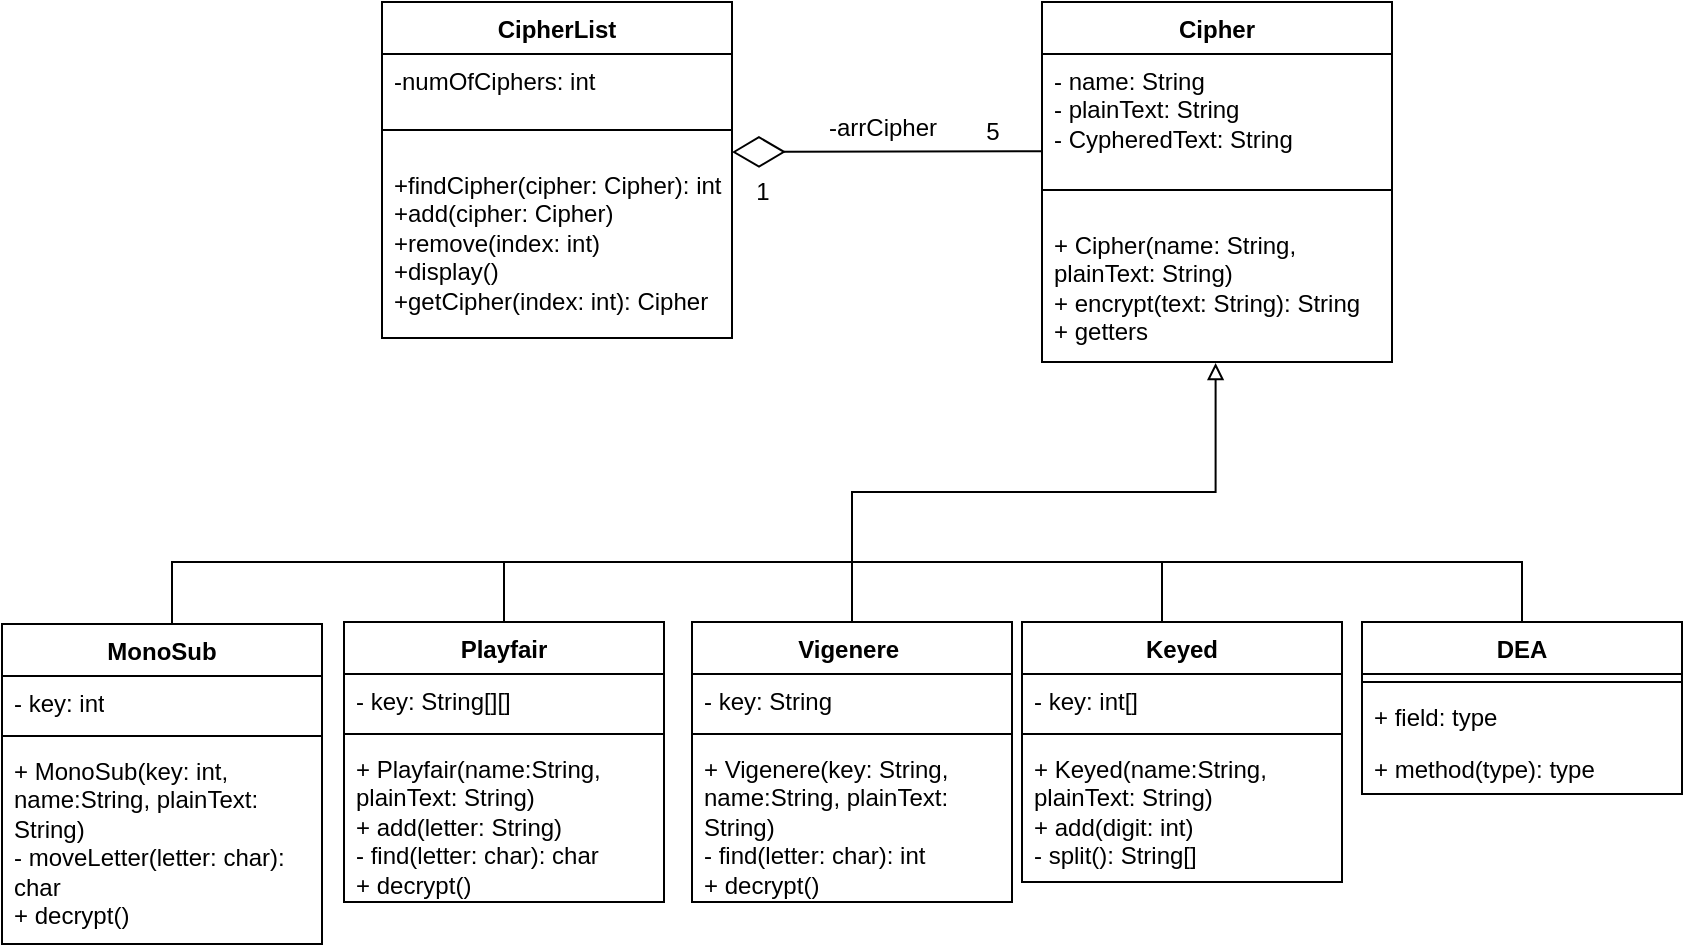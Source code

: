 <mxfile>
    <diagram id="tQ0tegyyUaphIH791T1e" name="Page-1">
        <mxGraphModel dx="163" dy="474" grid="1" gridSize="10" guides="1" tooltips="1" connect="1" arrows="1" fold="1" page="1" pageScale="1" pageWidth="1100" pageHeight="850" math="0" shadow="0">
            <root>
                <mxCell id="0"/>
                <mxCell id="1" parent="0"/>
                <mxCell id="EctsauKl_gHP3Q37_j7N-1" value="Cipher" style="swimlane;fontStyle=1;align=center;verticalAlign=top;childLayout=stackLayout;horizontal=1;startSize=26;horizontalStack=0;resizeParent=1;resizeParentMax=0;resizeLast=0;collapsible=1;marginBottom=0;whiteSpace=wrap;html=1;" parent="1" vertex="1">
                    <mxGeometry x="650" y="300" width="175" height="180" as="geometry"/>
                </mxCell>
                <mxCell id="EctsauKl_gHP3Q37_j7N-2" value="- name: String&lt;br&gt;- plainText: String&lt;br&gt;- CypheredText: String" style="text;strokeColor=none;fillColor=none;align=left;verticalAlign=top;spacingLeft=4;spacingRight=4;overflow=hidden;rotatable=0;points=[[0,0.5],[1,0.5]];portConstraint=eastwest;whiteSpace=wrap;html=1;" parent="EctsauKl_gHP3Q37_j7N-1" vertex="1">
                    <mxGeometry y="26" width="175" height="54" as="geometry"/>
                </mxCell>
                <mxCell id="EctsauKl_gHP3Q37_j7N-3" value="" style="line;strokeWidth=1;fillColor=none;align=left;verticalAlign=middle;spacingTop=-1;spacingLeft=3;spacingRight=3;rotatable=0;labelPosition=right;points=[];portConstraint=eastwest;strokeColor=inherit;" parent="EctsauKl_gHP3Q37_j7N-1" vertex="1">
                    <mxGeometry y="80" width="175" height="28" as="geometry"/>
                </mxCell>
                <mxCell id="EctsauKl_gHP3Q37_j7N-4" value="+ Cipher(name: String, plainText: String)&lt;br&gt;+ encrypt(text: String): String&lt;br&gt;+ getters" style="text;strokeColor=none;fillColor=none;align=left;verticalAlign=top;spacingLeft=4;spacingRight=4;overflow=hidden;rotatable=0;points=[[0,0.5],[1,0.5]];portConstraint=eastwest;whiteSpace=wrap;html=1;" parent="EctsauKl_gHP3Q37_j7N-1" vertex="1">
                    <mxGeometry y="108" width="175" height="72" as="geometry"/>
                </mxCell>
                <mxCell id="EctsauKl_gHP3Q37_j7N-11" style="edgeStyle=orthogonalEdgeStyle;rounded=0;orthogonalLoop=1;jettySize=auto;html=1;entryX=0.496;entryY=1.007;entryDx=0;entryDy=0;entryPerimeter=0;strokeWidth=1;endArrow=block;endFill=0;" parent="1" source="EctsauKl_gHP3Q37_j7N-5" target="EctsauKl_gHP3Q37_j7N-4" edge="1">
                    <mxGeometry relative="1" as="geometry"/>
                </mxCell>
                <mxCell id="EctsauKl_gHP3Q37_j7N-5" value="Vigenere&amp;nbsp;" style="swimlane;fontStyle=1;align=center;verticalAlign=top;childLayout=stackLayout;horizontal=1;startSize=26;horizontalStack=0;resizeParent=1;resizeParentMax=0;resizeLast=0;collapsible=1;marginBottom=0;whiteSpace=wrap;html=1;" parent="1" vertex="1">
                    <mxGeometry x="475" y="610" width="160" height="140" as="geometry"/>
                </mxCell>
                <mxCell id="EctsauKl_gHP3Q37_j7N-6" value="- key: String" style="text;strokeColor=none;fillColor=none;align=left;verticalAlign=top;spacingLeft=4;spacingRight=4;overflow=hidden;rotatable=0;points=[[0,0.5],[1,0.5]];portConstraint=eastwest;whiteSpace=wrap;html=1;" parent="EctsauKl_gHP3Q37_j7N-5" vertex="1">
                    <mxGeometry y="26" width="160" height="26" as="geometry"/>
                </mxCell>
                <mxCell id="EctsauKl_gHP3Q37_j7N-7" value="" style="line;strokeWidth=1;fillColor=none;align=left;verticalAlign=middle;spacingTop=-1;spacingLeft=3;spacingRight=3;rotatable=0;labelPosition=right;points=[];portConstraint=eastwest;strokeColor=inherit;" parent="EctsauKl_gHP3Q37_j7N-5" vertex="1">
                    <mxGeometry y="52" width="160" height="8" as="geometry"/>
                </mxCell>
                <mxCell id="EctsauKl_gHP3Q37_j7N-8" value="+ Vigenere(key: String, name:String, plainText: String)&lt;br&gt;- find(letter: char): int&lt;br&gt;+ decrypt()" style="text;strokeColor=none;fillColor=none;align=left;verticalAlign=top;spacingLeft=4;spacingRight=4;overflow=hidden;rotatable=0;points=[[0,0.5],[1,0.5]];portConstraint=eastwest;whiteSpace=wrap;html=1;" parent="EctsauKl_gHP3Q37_j7N-5" vertex="1">
                    <mxGeometry y="60" width="160" height="80" as="geometry"/>
                </mxCell>
                <mxCell id="EctsauKl_gHP3Q37_j7N-30" style="edgeStyle=orthogonalEdgeStyle;rounded=0;orthogonalLoop=1;jettySize=auto;html=1;endArrow=none;endFill=0;" parent="1" source="EctsauKl_gHP3Q37_j7N-12" edge="1">
                    <mxGeometry relative="1" as="geometry">
                        <mxPoint x="381" y="580" as="targetPoint"/>
                    </mxGeometry>
                </mxCell>
                <mxCell id="EctsauKl_gHP3Q37_j7N-12" value="Playfair" style="swimlane;fontStyle=1;align=center;verticalAlign=top;childLayout=stackLayout;horizontal=1;startSize=26;horizontalStack=0;resizeParent=1;resizeParentMax=0;resizeLast=0;collapsible=1;marginBottom=0;whiteSpace=wrap;html=1;" parent="1" vertex="1">
                    <mxGeometry x="301" y="610" width="160" height="140" as="geometry"/>
                </mxCell>
                <mxCell id="EctsauKl_gHP3Q37_j7N-13" value="- key: String[][]" style="text;strokeColor=none;fillColor=none;align=left;verticalAlign=top;spacingLeft=4;spacingRight=4;overflow=hidden;rotatable=0;points=[[0,0.5],[1,0.5]];portConstraint=eastwest;whiteSpace=wrap;html=1;" parent="EctsauKl_gHP3Q37_j7N-12" vertex="1">
                    <mxGeometry y="26" width="160" height="26" as="geometry"/>
                </mxCell>
                <mxCell id="EctsauKl_gHP3Q37_j7N-14" value="" style="line;strokeWidth=1;fillColor=none;align=left;verticalAlign=middle;spacingTop=-1;spacingLeft=3;spacingRight=3;rotatable=0;labelPosition=right;points=[];portConstraint=eastwest;strokeColor=inherit;" parent="EctsauKl_gHP3Q37_j7N-12" vertex="1">
                    <mxGeometry y="52" width="160" height="8" as="geometry"/>
                </mxCell>
                <mxCell id="EctsauKl_gHP3Q37_j7N-15" value="+ Playfair(name:String, plainText: String)&lt;br&gt;+ add(letter: String)&lt;br&gt;- find(letter: char): char&lt;br&gt;+ decrypt()" style="text;strokeColor=none;fillColor=none;align=left;verticalAlign=top;spacingLeft=4;spacingRight=4;overflow=hidden;rotatable=0;points=[[0,0.5],[1,0.5]];portConstraint=eastwest;whiteSpace=wrap;html=1;" parent="EctsauKl_gHP3Q37_j7N-12" vertex="1">
                    <mxGeometry y="60" width="160" height="80" as="geometry"/>
                </mxCell>
                <mxCell id="EctsauKl_gHP3Q37_j7N-29" style="edgeStyle=orthogonalEdgeStyle;rounded=0;orthogonalLoop=1;jettySize=auto;html=1;endArrow=none;endFill=0;" parent="1" edge="1">
                    <mxGeometry relative="1" as="geometry">
                        <mxPoint x="555" y="580" as="targetPoint"/>
                        <mxPoint x="215" y="631" as="sourcePoint"/>
                        <Array as="points">
                            <mxPoint x="215" y="580"/>
                        </Array>
                    </mxGeometry>
                </mxCell>
                <mxCell id="EctsauKl_gHP3Q37_j7N-16" value="MonoSub" style="swimlane;fontStyle=1;align=center;verticalAlign=top;childLayout=stackLayout;horizontal=1;startSize=26;horizontalStack=0;resizeParent=1;resizeParentMax=0;resizeLast=0;collapsible=1;marginBottom=0;whiteSpace=wrap;html=1;" parent="1" vertex="1">
                    <mxGeometry x="130" y="611" width="160" height="160" as="geometry"/>
                </mxCell>
                <mxCell id="EctsauKl_gHP3Q37_j7N-17" value="- key: int" style="text;strokeColor=none;fillColor=none;align=left;verticalAlign=top;spacingLeft=4;spacingRight=4;overflow=hidden;rotatable=0;points=[[0,0.5],[1,0.5]];portConstraint=eastwest;whiteSpace=wrap;html=1;" parent="EctsauKl_gHP3Q37_j7N-16" vertex="1">
                    <mxGeometry y="26" width="160" height="26" as="geometry"/>
                </mxCell>
                <mxCell id="EctsauKl_gHP3Q37_j7N-18" value="" style="line;strokeWidth=1;fillColor=none;align=left;verticalAlign=middle;spacingTop=-1;spacingLeft=3;spacingRight=3;rotatable=0;labelPosition=right;points=[];portConstraint=eastwest;strokeColor=inherit;" parent="EctsauKl_gHP3Q37_j7N-16" vertex="1">
                    <mxGeometry y="52" width="160" height="8" as="geometry"/>
                </mxCell>
                <mxCell id="EctsauKl_gHP3Q37_j7N-19" value="+ MonoSub(key: int, name:String, plainText: String)&lt;br&gt;- moveLetter(letter: char): char&lt;br&gt;+ decrypt()" style="text;strokeColor=none;fillColor=none;align=left;verticalAlign=top;spacingLeft=4;spacingRight=4;overflow=hidden;rotatable=0;points=[[0,0.5],[1,0.5]];portConstraint=eastwest;whiteSpace=wrap;html=1;" parent="EctsauKl_gHP3Q37_j7N-16" vertex="1">
                    <mxGeometry y="60" width="160" height="100" as="geometry"/>
                </mxCell>
                <mxCell id="EctsauKl_gHP3Q37_j7N-31" style="edgeStyle=orthogonalEdgeStyle;rounded=0;orthogonalLoop=1;jettySize=auto;html=1;endArrow=none;endFill=0;" parent="1" edge="1">
                    <mxGeometry relative="1" as="geometry">
                        <mxPoint x="550" y="580" as="targetPoint"/>
                        <mxPoint x="710" y="630" as="sourcePoint"/>
                        <Array as="points">
                            <mxPoint x="710" y="580"/>
                        </Array>
                    </mxGeometry>
                </mxCell>
                <mxCell id="EctsauKl_gHP3Q37_j7N-20" value="Keyed" style="swimlane;fontStyle=1;align=center;verticalAlign=top;childLayout=stackLayout;horizontal=1;startSize=26;horizontalStack=0;resizeParent=1;resizeParentMax=0;resizeLast=0;collapsible=1;marginBottom=0;whiteSpace=wrap;html=1;" parent="1" vertex="1">
                    <mxGeometry x="640" y="610" width="160" height="130" as="geometry"/>
                </mxCell>
                <mxCell id="EctsauKl_gHP3Q37_j7N-21" value="- key: int[]" style="text;strokeColor=none;fillColor=none;align=left;verticalAlign=top;spacingLeft=4;spacingRight=4;overflow=hidden;rotatable=0;points=[[0,0.5],[1,0.5]];portConstraint=eastwest;whiteSpace=wrap;html=1;" parent="EctsauKl_gHP3Q37_j7N-20" vertex="1">
                    <mxGeometry y="26" width="160" height="26" as="geometry"/>
                </mxCell>
                <mxCell id="EctsauKl_gHP3Q37_j7N-22" value="" style="line;strokeWidth=1;fillColor=none;align=left;verticalAlign=middle;spacingTop=-1;spacingLeft=3;spacingRight=3;rotatable=0;labelPosition=right;points=[];portConstraint=eastwest;strokeColor=inherit;" parent="EctsauKl_gHP3Q37_j7N-20" vertex="1">
                    <mxGeometry y="52" width="160" height="8" as="geometry"/>
                </mxCell>
                <mxCell id="EctsauKl_gHP3Q37_j7N-23" value="+ Keyed(name:String, plainText: String)&lt;br&gt;+ add(digit: int)&lt;br&gt;- split(): String[]" style="text;strokeColor=none;fillColor=none;align=left;verticalAlign=top;spacingLeft=4;spacingRight=4;overflow=hidden;rotatable=0;points=[[0,0.5],[1,0.5]];portConstraint=eastwest;whiteSpace=wrap;html=1;" parent="EctsauKl_gHP3Q37_j7N-20" vertex="1">
                    <mxGeometry y="60" width="160" height="70" as="geometry"/>
                </mxCell>
                <mxCell id="EctsauKl_gHP3Q37_j7N-33" style="edgeStyle=orthogonalEdgeStyle;rounded=0;orthogonalLoop=1;jettySize=auto;html=1;endArrow=none;endFill=0;" parent="1" source="EctsauKl_gHP3Q37_j7N-24" edge="1">
                    <mxGeometry relative="1" as="geometry">
                        <mxPoint x="710" y="580" as="targetPoint"/>
                        <Array as="points">
                            <mxPoint x="890" y="580"/>
                        </Array>
                    </mxGeometry>
                </mxCell>
                <mxCell id="EctsauKl_gHP3Q37_j7N-24" value="DEA" style="swimlane;fontStyle=1;align=center;verticalAlign=top;childLayout=stackLayout;horizontal=1;startSize=26;horizontalStack=0;resizeParent=1;resizeParentMax=0;resizeLast=0;collapsible=1;marginBottom=0;whiteSpace=wrap;html=1;" parent="1" vertex="1">
                    <mxGeometry x="810" y="610" width="160" height="86" as="geometry"/>
                </mxCell>
                <mxCell id="EctsauKl_gHP3Q37_j7N-26" value="" style="line;strokeWidth=1;fillColor=none;align=left;verticalAlign=middle;spacingTop=-1;spacingLeft=3;spacingRight=3;rotatable=0;labelPosition=right;points=[];portConstraint=eastwest;strokeColor=inherit;" parent="EctsauKl_gHP3Q37_j7N-24" vertex="1">
                    <mxGeometry y="26" width="160" height="8" as="geometry"/>
                </mxCell>
                <mxCell id="EctsauKl_gHP3Q37_j7N-25" value="+ field: type" style="text;strokeColor=none;fillColor=none;align=left;verticalAlign=top;spacingLeft=4;spacingRight=4;overflow=hidden;rotatable=0;points=[[0,0.5],[1,0.5]];portConstraint=eastwest;whiteSpace=wrap;html=1;" parent="EctsauKl_gHP3Q37_j7N-24" vertex="1">
                    <mxGeometry y="34" width="160" height="26" as="geometry"/>
                </mxCell>
                <mxCell id="EctsauKl_gHP3Q37_j7N-27" value="+ method(type): type" style="text;strokeColor=none;fillColor=none;align=left;verticalAlign=top;spacingLeft=4;spacingRight=4;overflow=hidden;rotatable=0;points=[[0,0.5],[1,0.5]];portConstraint=eastwest;whiteSpace=wrap;html=1;" parent="EctsauKl_gHP3Q37_j7N-24" vertex="1">
                    <mxGeometry y="60" width="160" height="26" as="geometry"/>
                </mxCell>
                <mxCell id="PE9uMGZANJ4f3MsVHTWL-1" value="" style="endArrow=diamondThin;endFill=0;endSize=24;html=1;rounded=0;" parent="1" edge="1">
                    <mxGeometry width="160" relative="1" as="geometry">
                        <mxPoint x="650" y="374.58" as="sourcePoint"/>
                        <mxPoint x="495" y="375" as="targetPoint"/>
                    </mxGeometry>
                </mxCell>
                <mxCell id="PE9uMGZANJ4f3MsVHTWL-2" value="CipherList" style="swimlane;fontStyle=1;align=center;verticalAlign=top;childLayout=stackLayout;horizontal=1;startSize=26;horizontalStack=0;resizeParent=1;resizeParentMax=0;resizeLast=0;collapsible=1;marginBottom=0;whiteSpace=wrap;html=1;" parent="1" vertex="1">
                    <mxGeometry x="320" y="300" width="175" height="168" as="geometry"/>
                </mxCell>
                <mxCell id="PE9uMGZANJ4f3MsVHTWL-3" value="-numOfCiphers: int" style="text;strokeColor=none;fillColor=none;align=left;verticalAlign=top;spacingLeft=4;spacingRight=4;overflow=hidden;rotatable=0;points=[[0,0.5],[1,0.5]];portConstraint=eastwest;whiteSpace=wrap;html=1;" parent="PE9uMGZANJ4f3MsVHTWL-2" vertex="1">
                    <mxGeometry y="26" width="175" height="24" as="geometry"/>
                </mxCell>
                <mxCell id="PE9uMGZANJ4f3MsVHTWL-4" value="" style="line;strokeWidth=1;fillColor=none;align=left;verticalAlign=middle;spacingTop=-1;spacingLeft=3;spacingRight=3;rotatable=0;labelPosition=right;points=[];portConstraint=eastwest;strokeColor=inherit;" parent="PE9uMGZANJ4f3MsVHTWL-2" vertex="1">
                    <mxGeometry y="50" width="175" height="28" as="geometry"/>
                </mxCell>
                <mxCell id="PE9uMGZANJ4f3MsVHTWL-5" value="+findCipher(cipher: Cipher): int&lt;br&gt;+add(cipher: Cipher)&lt;br&gt;+remove(index: int)&lt;br&gt;+display()&lt;br&gt;+getCipher(index: int): Cipher" style="text;strokeColor=none;fillColor=none;align=left;verticalAlign=top;spacingLeft=4;spacingRight=4;overflow=hidden;rotatable=0;points=[[0,0.5],[1,0.5]];portConstraint=eastwest;whiteSpace=wrap;html=1;" parent="PE9uMGZANJ4f3MsVHTWL-2" vertex="1">
                    <mxGeometry y="78" width="175" height="90" as="geometry"/>
                </mxCell>
                <mxCell id="5FvGQcvZJUQbWrv0fUT5-1" value="5" style="text;html=1;align=center;verticalAlign=middle;resizable=0;points=[];autosize=1;strokeColor=none;fillColor=none;" parent="1" vertex="1">
                    <mxGeometry x="610" y="350" width="30" height="30" as="geometry"/>
                </mxCell>
                <mxCell id="5FvGQcvZJUQbWrv0fUT5-2" value="1" style="text;html=1;align=center;verticalAlign=middle;resizable=0;points=[];autosize=1;strokeColor=none;fillColor=none;" parent="1" vertex="1">
                    <mxGeometry x="495" y="380" width="30" height="30" as="geometry"/>
                </mxCell>
                <mxCell id="5FvGQcvZJUQbWrv0fUT5-3" value="-arrCipher" style="text;html=1;align=center;verticalAlign=middle;resizable=0;points=[];autosize=1;strokeColor=none;fillColor=none;" parent="1" vertex="1">
                    <mxGeometry x="530" y="348" width="80" height="30" as="geometry"/>
                </mxCell>
            </root>
        </mxGraphModel>
    </diagram>
</mxfile>